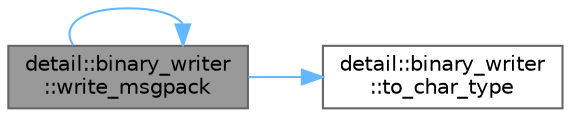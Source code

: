 digraph "detail::binary_writer::write_msgpack"
{
 // LATEX_PDF_SIZE
  bgcolor="transparent";
  edge [fontname=Helvetica,fontsize=10,labelfontname=Helvetica,labelfontsize=10];
  node [fontname=Helvetica,fontsize=10,shape=box,height=0.2,width=0.4];
  rankdir="LR";
  Node1 [id="Node000001",label="detail::binary_writer\l::write_msgpack",height=0.2,width=0.4,color="gray40", fillcolor="grey60", style="filled", fontcolor="black",tooltip=" "];
  Node1 -> Node2 [id="edge3_Node000001_Node000002",color="steelblue1",style="solid",tooltip=" "];
  Node2 [id="Node000002",label="detail::binary_writer\l::to_char_type",height=0.2,width=0.4,color="grey40", fillcolor="white", style="filled",URL="$classdetail_1_1binary__writer.html#a2822d4a58bbb0dc2198686da430e8906",tooltip=" "];
  Node1 -> Node1 [id="edge4_Node000001_Node000001",color="steelblue1",style="solid",tooltip=" "];
}
